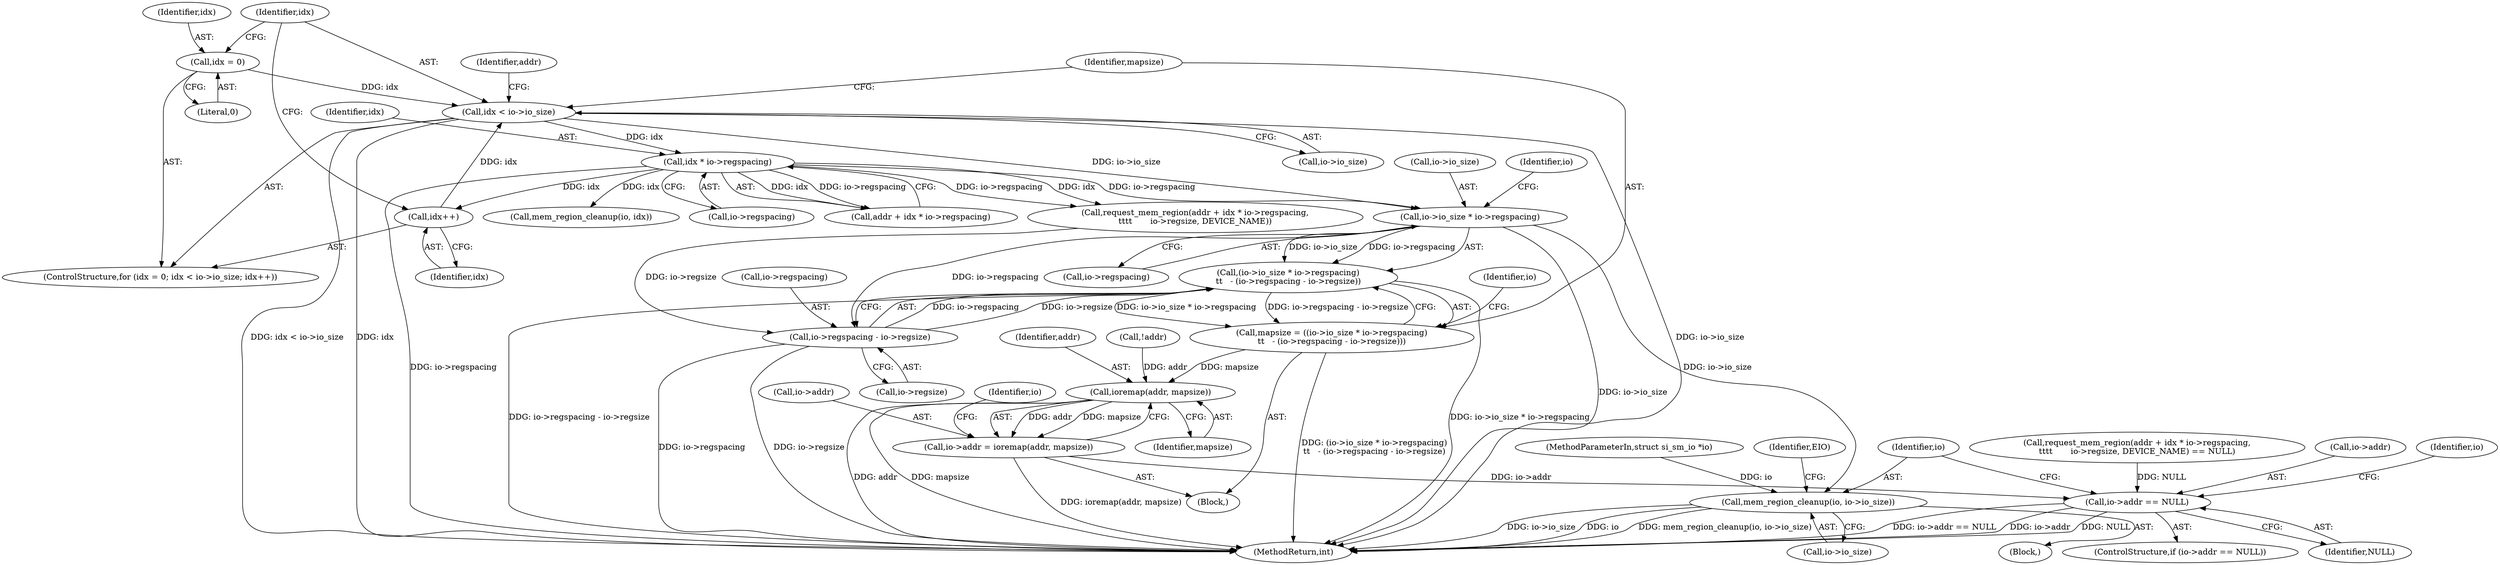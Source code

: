 digraph "0_linux_401e7e88d4ef80188ffa07095ac00456f901b8c4_0@API" {
"1000223" [label="(Call,io->io_size * io->regspacing)"];
"1000190" [label="(Call,idx < io->io_size)"];
"1000187" [label="(Call,idx = 0)"];
"1000195" [label="(Call,idx++)"];
"1000203" [label="(Call,idx * io->regspacing)"];
"1000222" [label="(Call,(io->io_size * io->regspacing)\n\t\t   - (io->regspacing - io->regsize))"];
"1000220" [label="(Call,mapsize = ((io->io_size * io->regspacing)\n\t\t   - (io->regspacing - io->regsize)))"];
"1000241" [label="(Call,ioremap(addr, mapsize))"];
"1000237" [label="(Call,io->addr = ioremap(addr, mapsize))"];
"1000245" [label="(Call,io->addr == NULL)"];
"1000230" [label="(Call,io->regspacing - io->regsize)"];
"1000251" [label="(Call,mem_region_cleanup(io, io->io_size))"];
"1000205" [label="(Call,io->regspacing)"];
"1000201" [label="(Call,addr + idx * io->regspacing)"];
"1000220" [label="(Call,mapsize = ((io->io_size * io->regspacing)\n\t\t   - (io->regspacing - io->regsize)))"];
"1000189" [label="(Literal,0)"];
"1000195" [label="(Call,idx++)"];
"1000246" [label="(Call,io->addr)"];
"1000227" [label="(Call,io->regspacing)"];
"1000190" [label="(Call,idx < io->io_size)"];
"1000234" [label="(Call,io->regsize)"];
"1000245" [label="(Call,io->addr == NULL)"];
"1000261" [label="(Identifier,io)"];
"1000249" [label="(Identifier,NULL)"];
"1000203" [label="(Call,idx * io->regspacing)"];
"1000196" [label="(Identifier,idx)"];
"1000253" [label="(Call,io->io_size)"];
"1000224" [label="(Call,io->io_size)"];
"1000237" [label="(Call,io->addr = ioremap(addr, mapsize))"];
"1000192" [label="(Call,io->io_size)"];
"1000202" [label="(Identifier,addr)"];
"1000239" [label="(Identifier,io)"];
"1000241" [label="(Call,ioremap(addr, mapsize))"];
"1000187" [label="(Call,idx = 0)"];
"1000200" [label="(Call,request_mem_region(addr + idx * io->regspacing,\n\t\t\t\t       io->regsize, DEVICE_NAME))"];
"1000252" [label="(Identifier,io)"];
"1000244" [label="(ControlStructure,if (io->addr == NULL))"];
"1000186" [label="(ControlStructure,for (idx = 0; idx < io->io_size; idx++))"];
"1000243" [label="(Identifier,mapsize)"];
"1000204" [label="(Identifier,idx)"];
"1000242" [label="(Identifier,addr)"];
"1000250" [label="(Block,)"];
"1000116" [label="(Call,!addr)"];
"1000232" [label="(Identifier,io)"];
"1000238" [label="(Call,io->addr)"];
"1000222" [label="(Call,(io->io_size * io->regspacing)\n\t\t   - (io->regspacing - io->regsize))"];
"1000258" [label="(Identifier,EIO)"];
"1000221" [label="(Identifier,mapsize)"];
"1000199" [label="(Call,request_mem_region(addr + idx * io->regspacing,\n\t\t\t\t       io->regsize, DEVICE_NAME) == NULL)"];
"1000231" [label="(Call,io->regspacing)"];
"1000106" [label="(Block,)"];
"1000230" [label="(Call,io->regspacing - io->regsize)"];
"1000105" [label="(MethodParameterIn,struct si_sm_io *io)"];
"1000247" [label="(Identifier,io)"];
"1000266" [label="(MethodReturn,int)"];
"1000191" [label="(Identifier,idx)"];
"1000223" [label="(Call,io->io_size * io->regspacing)"];
"1000214" [label="(Call,mem_region_cleanup(io, idx))"];
"1000251" [label="(Call,mem_region_cleanup(io, io->io_size))"];
"1000188" [label="(Identifier,idx)"];
"1000223" -> "1000222"  [label="AST: "];
"1000223" -> "1000227"  [label="CFG: "];
"1000224" -> "1000223"  [label="AST: "];
"1000227" -> "1000223"  [label="AST: "];
"1000232" -> "1000223"  [label="CFG: "];
"1000223" -> "1000266"  [label="DDG: io->io_size"];
"1000223" -> "1000222"  [label="DDG: io->io_size"];
"1000223" -> "1000222"  [label="DDG: io->regspacing"];
"1000190" -> "1000223"  [label="DDG: io->io_size"];
"1000203" -> "1000223"  [label="DDG: io->regspacing"];
"1000223" -> "1000230"  [label="DDG: io->regspacing"];
"1000223" -> "1000251"  [label="DDG: io->io_size"];
"1000190" -> "1000186"  [label="AST: "];
"1000190" -> "1000192"  [label="CFG: "];
"1000191" -> "1000190"  [label="AST: "];
"1000192" -> "1000190"  [label="AST: "];
"1000202" -> "1000190"  [label="CFG: "];
"1000221" -> "1000190"  [label="CFG: "];
"1000190" -> "1000266"  [label="DDG: idx < io->io_size"];
"1000190" -> "1000266"  [label="DDG: idx"];
"1000190" -> "1000266"  [label="DDG: io->io_size"];
"1000187" -> "1000190"  [label="DDG: idx"];
"1000195" -> "1000190"  [label="DDG: idx"];
"1000190" -> "1000203"  [label="DDG: idx"];
"1000187" -> "1000186"  [label="AST: "];
"1000187" -> "1000189"  [label="CFG: "];
"1000188" -> "1000187"  [label="AST: "];
"1000189" -> "1000187"  [label="AST: "];
"1000191" -> "1000187"  [label="CFG: "];
"1000195" -> "1000186"  [label="AST: "];
"1000195" -> "1000196"  [label="CFG: "];
"1000196" -> "1000195"  [label="AST: "];
"1000191" -> "1000195"  [label="CFG: "];
"1000203" -> "1000195"  [label="DDG: idx"];
"1000203" -> "1000201"  [label="AST: "];
"1000203" -> "1000205"  [label="CFG: "];
"1000204" -> "1000203"  [label="AST: "];
"1000205" -> "1000203"  [label="AST: "];
"1000201" -> "1000203"  [label="CFG: "];
"1000203" -> "1000266"  [label="DDG: io->regspacing"];
"1000203" -> "1000200"  [label="DDG: idx"];
"1000203" -> "1000200"  [label="DDG: io->regspacing"];
"1000203" -> "1000201"  [label="DDG: idx"];
"1000203" -> "1000201"  [label="DDG: io->regspacing"];
"1000203" -> "1000214"  [label="DDG: idx"];
"1000222" -> "1000220"  [label="AST: "];
"1000222" -> "1000230"  [label="CFG: "];
"1000230" -> "1000222"  [label="AST: "];
"1000220" -> "1000222"  [label="CFG: "];
"1000222" -> "1000266"  [label="DDG: io->io_size * io->regspacing"];
"1000222" -> "1000266"  [label="DDG: io->regspacing - io->regsize"];
"1000222" -> "1000220"  [label="DDG: io->io_size * io->regspacing"];
"1000222" -> "1000220"  [label="DDG: io->regspacing - io->regsize"];
"1000230" -> "1000222"  [label="DDG: io->regspacing"];
"1000230" -> "1000222"  [label="DDG: io->regsize"];
"1000220" -> "1000106"  [label="AST: "];
"1000221" -> "1000220"  [label="AST: "];
"1000239" -> "1000220"  [label="CFG: "];
"1000220" -> "1000266"  [label="DDG: (io->io_size * io->regspacing)\n\t\t   - (io->regspacing - io->regsize)"];
"1000220" -> "1000241"  [label="DDG: mapsize"];
"1000241" -> "1000237"  [label="AST: "];
"1000241" -> "1000243"  [label="CFG: "];
"1000242" -> "1000241"  [label="AST: "];
"1000243" -> "1000241"  [label="AST: "];
"1000237" -> "1000241"  [label="CFG: "];
"1000241" -> "1000266"  [label="DDG: addr"];
"1000241" -> "1000266"  [label="DDG: mapsize"];
"1000241" -> "1000237"  [label="DDG: addr"];
"1000241" -> "1000237"  [label="DDG: mapsize"];
"1000116" -> "1000241"  [label="DDG: addr"];
"1000237" -> "1000106"  [label="AST: "];
"1000238" -> "1000237"  [label="AST: "];
"1000247" -> "1000237"  [label="CFG: "];
"1000237" -> "1000266"  [label="DDG: ioremap(addr, mapsize)"];
"1000237" -> "1000245"  [label="DDG: io->addr"];
"1000245" -> "1000244"  [label="AST: "];
"1000245" -> "1000249"  [label="CFG: "];
"1000246" -> "1000245"  [label="AST: "];
"1000249" -> "1000245"  [label="AST: "];
"1000252" -> "1000245"  [label="CFG: "];
"1000261" -> "1000245"  [label="CFG: "];
"1000245" -> "1000266"  [label="DDG: io->addr == NULL"];
"1000245" -> "1000266"  [label="DDG: io->addr"];
"1000245" -> "1000266"  [label="DDG: NULL"];
"1000199" -> "1000245"  [label="DDG: NULL"];
"1000230" -> "1000234"  [label="CFG: "];
"1000231" -> "1000230"  [label="AST: "];
"1000234" -> "1000230"  [label="AST: "];
"1000230" -> "1000266"  [label="DDG: io->regspacing"];
"1000230" -> "1000266"  [label="DDG: io->regsize"];
"1000200" -> "1000230"  [label="DDG: io->regsize"];
"1000251" -> "1000250"  [label="AST: "];
"1000251" -> "1000253"  [label="CFG: "];
"1000252" -> "1000251"  [label="AST: "];
"1000253" -> "1000251"  [label="AST: "];
"1000258" -> "1000251"  [label="CFG: "];
"1000251" -> "1000266"  [label="DDG: mem_region_cleanup(io, io->io_size)"];
"1000251" -> "1000266"  [label="DDG: io->io_size"];
"1000251" -> "1000266"  [label="DDG: io"];
"1000105" -> "1000251"  [label="DDG: io"];
}
